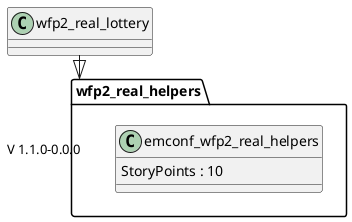 {
  "sha1": "b72bt95ajkfe0qak0i6k3x7mapwysob",
  "insertion": {
    "when": "2024-05-30T20:48:22.030Z",
    "user": "plantuml@gmail.com"
  }
}
@startuml

package wfp2_real_helpers {
     class emconf_wfp2_real_helpers {
        StoryPoints : 10
    }

}

wfp2_real_lottery --|> "V 1.1.0-0.0.0" wfp2_real_helpers


@enduml
